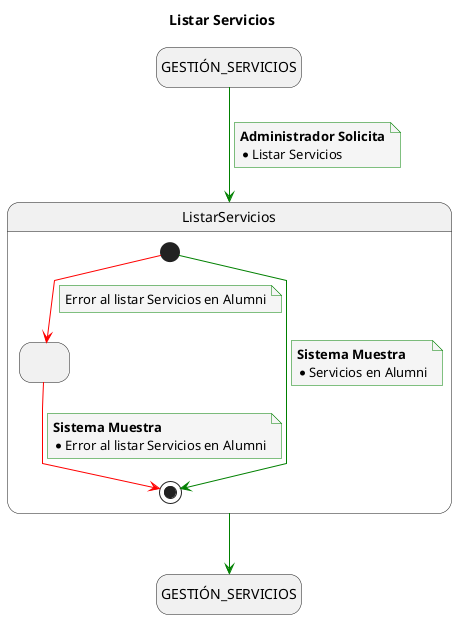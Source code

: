 @startuml

title Listar Servicios

skinparam {
    NoteBackgroundColor #whiteSmoke
    ArrowColor #green
    NoteBorderColor #green
    linetype polyline
}

hide empty description

state startState as "GESTIÓN_SERVICIOS"
state endState as "GESTIÓN_SERVICIOS"

startState --> ListarServicios
note on link
    <b>Administrador Solicita</b>
    * Listar Servicios
end note

ListarServicios --> endState

state ListarServicios {
    state 2 as " "
    [*] --> [*] 
    note on link
        <b>Sistema Muestra</b>
        * Servicios en Alumni
    end note

    [*] -[#red]-> 2
    note on link
        Error al listar Servicios en Alumni
    end note

    2 -[#red]-> [*]
    note on link
        <b>Sistema Muestra</b>
        * Error al listar Servicios en Alumni
    end note


}

@enduml
